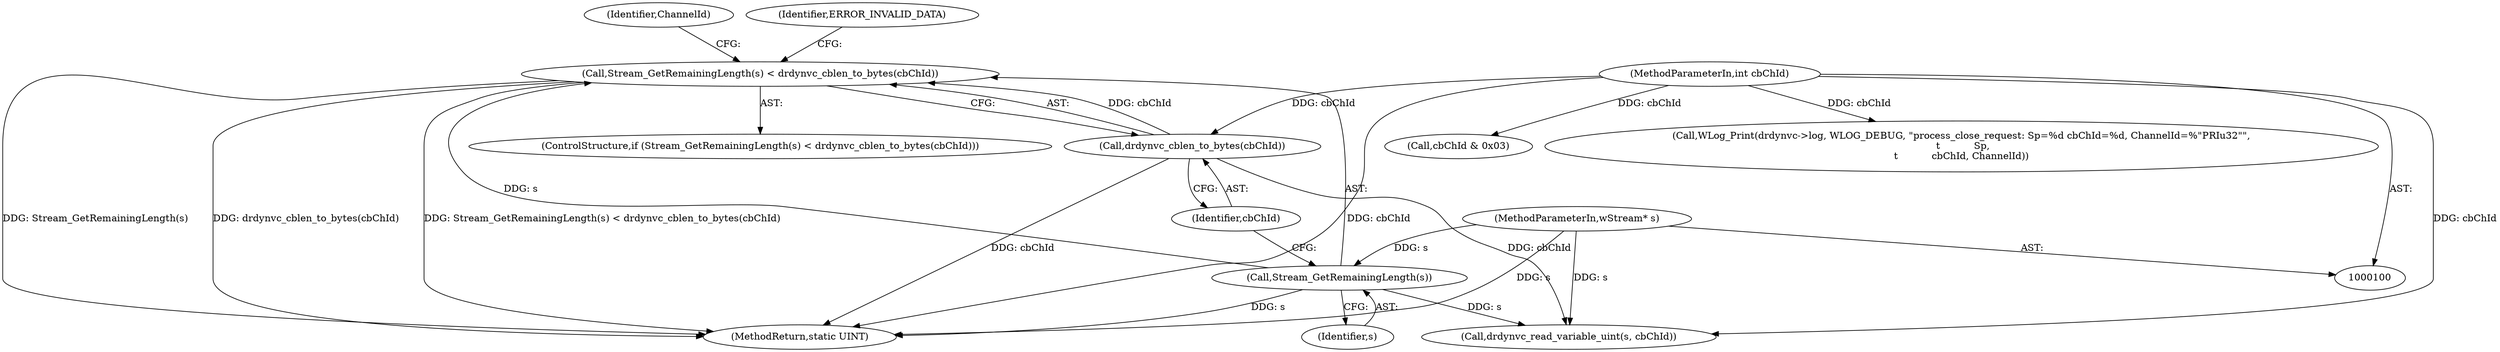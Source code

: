 digraph "0_FreeRDP_baee520e3dd9be6511c45a14c5f5e77784de1471_1@API" {
"1000111" [label="(Call,Stream_GetRemainingLength(s) < drdynvc_cblen_to_bytes(cbChId))"];
"1000112" [label="(Call,Stream_GetRemainingLength(s))"];
"1000104" [label="(MethodParameterIn,wStream* s)"];
"1000114" [label="(Call,drdynvc_cblen_to_bytes(cbChId))"];
"1000103" [label="(MethodParameterIn,int cbChId)"];
"1000120" [label="(Call,drdynvc_read_variable_uint(s, cbChId))"];
"1000110" [label="(ControlStructure,if (Stream_GetRemainingLength(s) < drdynvc_cblen_to_bytes(cbChId)))"];
"1000115" [label="(Identifier,cbChId)"];
"1000112" [label="(Call,Stream_GetRemainingLength(s))"];
"1000200" [label="(MethodReturn,static UINT)"];
"1000111" [label="(Call,Stream_GetRemainingLength(s) < drdynvc_cblen_to_bytes(cbChId))"];
"1000119" [label="(Identifier,ChannelId)"];
"1000117" [label="(Identifier,ERROR_INVALID_DATA)"];
"1000103" [label="(MethodParameterIn,int cbChId)"];
"1000113" [label="(Identifier,s)"];
"1000104" [label="(MethodParameterIn,wStream* s)"];
"1000173" [label="(Call,cbChId & 0x03)"];
"1000123" [label="(Call,WLog_Print(drdynvc->log, WLOG_DEBUG, \"process_close_request: Sp=%d cbChId=%d, ChannelId=%\"PRIu32\"\",\n \t           Sp,\n\t           cbChId, ChannelId))"];
"1000114" [label="(Call,drdynvc_cblen_to_bytes(cbChId))"];
"1000111" -> "1000110"  [label="AST: "];
"1000111" -> "1000114"  [label="CFG: "];
"1000112" -> "1000111"  [label="AST: "];
"1000114" -> "1000111"  [label="AST: "];
"1000117" -> "1000111"  [label="CFG: "];
"1000119" -> "1000111"  [label="CFG: "];
"1000111" -> "1000200"  [label="DDG: drdynvc_cblen_to_bytes(cbChId)"];
"1000111" -> "1000200"  [label="DDG: Stream_GetRemainingLength(s)"];
"1000111" -> "1000200"  [label="DDG: Stream_GetRemainingLength(s) < drdynvc_cblen_to_bytes(cbChId)"];
"1000112" -> "1000111"  [label="DDG: s"];
"1000114" -> "1000111"  [label="DDG: cbChId"];
"1000112" -> "1000113"  [label="CFG: "];
"1000113" -> "1000112"  [label="AST: "];
"1000115" -> "1000112"  [label="CFG: "];
"1000112" -> "1000200"  [label="DDG: s"];
"1000104" -> "1000112"  [label="DDG: s"];
"1000112" -> "1000120"  [label="DDG: s"];
"1000104" -> "1000100"  [label="AST: "];
"1000104" -> "1000200"  [label="DDG: s"];
"1000104" -> "1000120"  [label="DDG: s"];
"1000114" -> "1000115"  [label="CFG: "];
"1000115" -> "1000114"  [label="AST: "];
"1000114" -> "1000200"  [label="DDG: cbChId"];
"1000103" -> "1000114"  [label="DDG: cbChId"];
"1000114" -> "1000120"  [label="DDG: cbChId"];
"1000103" -> "1000100"  [label="AST: "];
"1000103" -> "1000200"  [label="DDG: cbChId"];
"1000103" -> "1000120"  [label="DDG: cbChId"];
"1000103" -> "1000123"  [label="DDG: cbChId"];
"1000103" -> "1000173"  [label="DDG: cbChId"];
}
